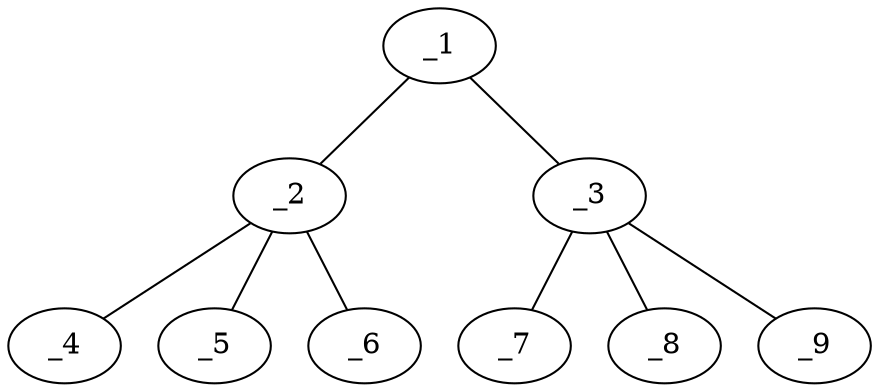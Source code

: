 graph molid8541 {
	_1	 [charge=0,
		chem=1,
		symbol="C  ",
		x="3.7321",
		y="0.5"];
	_2	 [charge=0,
		chem=5,
		symbol="S  ",
		x="2.866",
		y=0];
	_1 -- _2	 [valence=1];
	_3	 [charge=0,
		chem=5,
		symbol="S  ",
		x="4.5981",
		y=0];
	_1 -- _3	 [valence=1];
	_4	 [charge=0,
		chem=2,
		symbol="O  ",
		x=2,
		y="-0.5"];
	_2 -- _4	 [valence=2];
	_5	 [charge=0,
		chem=2,
		symbol="O  ",
		x="3.366",
		y="-0.866"];
	_2 -- _5	 [valence=2];
	_6	 [charge=0,
		chem=2,
		symbol="O  ",
		x="2.366",
		y="0.866"];
	_2 -- _6	 [valence=1];
	_7	 [charge=0,
		chem=2,
		symbol="O  ",
		x="5.4641",
		y="-0.5"];
	_3 -- _7	 [valence=2];
	_8	 [charge=0,
		chem=2,
		symbol="O  ",
		x="4.0981",
		y="-0.866"];
	_3 -- _8	 [valence=2];
	_9	 [charge=0,
		chem=2,
		symbol="O  ",
		x="5.0981",
		y="0.866"];
	_3 -- _9	 [valence=1];
}
